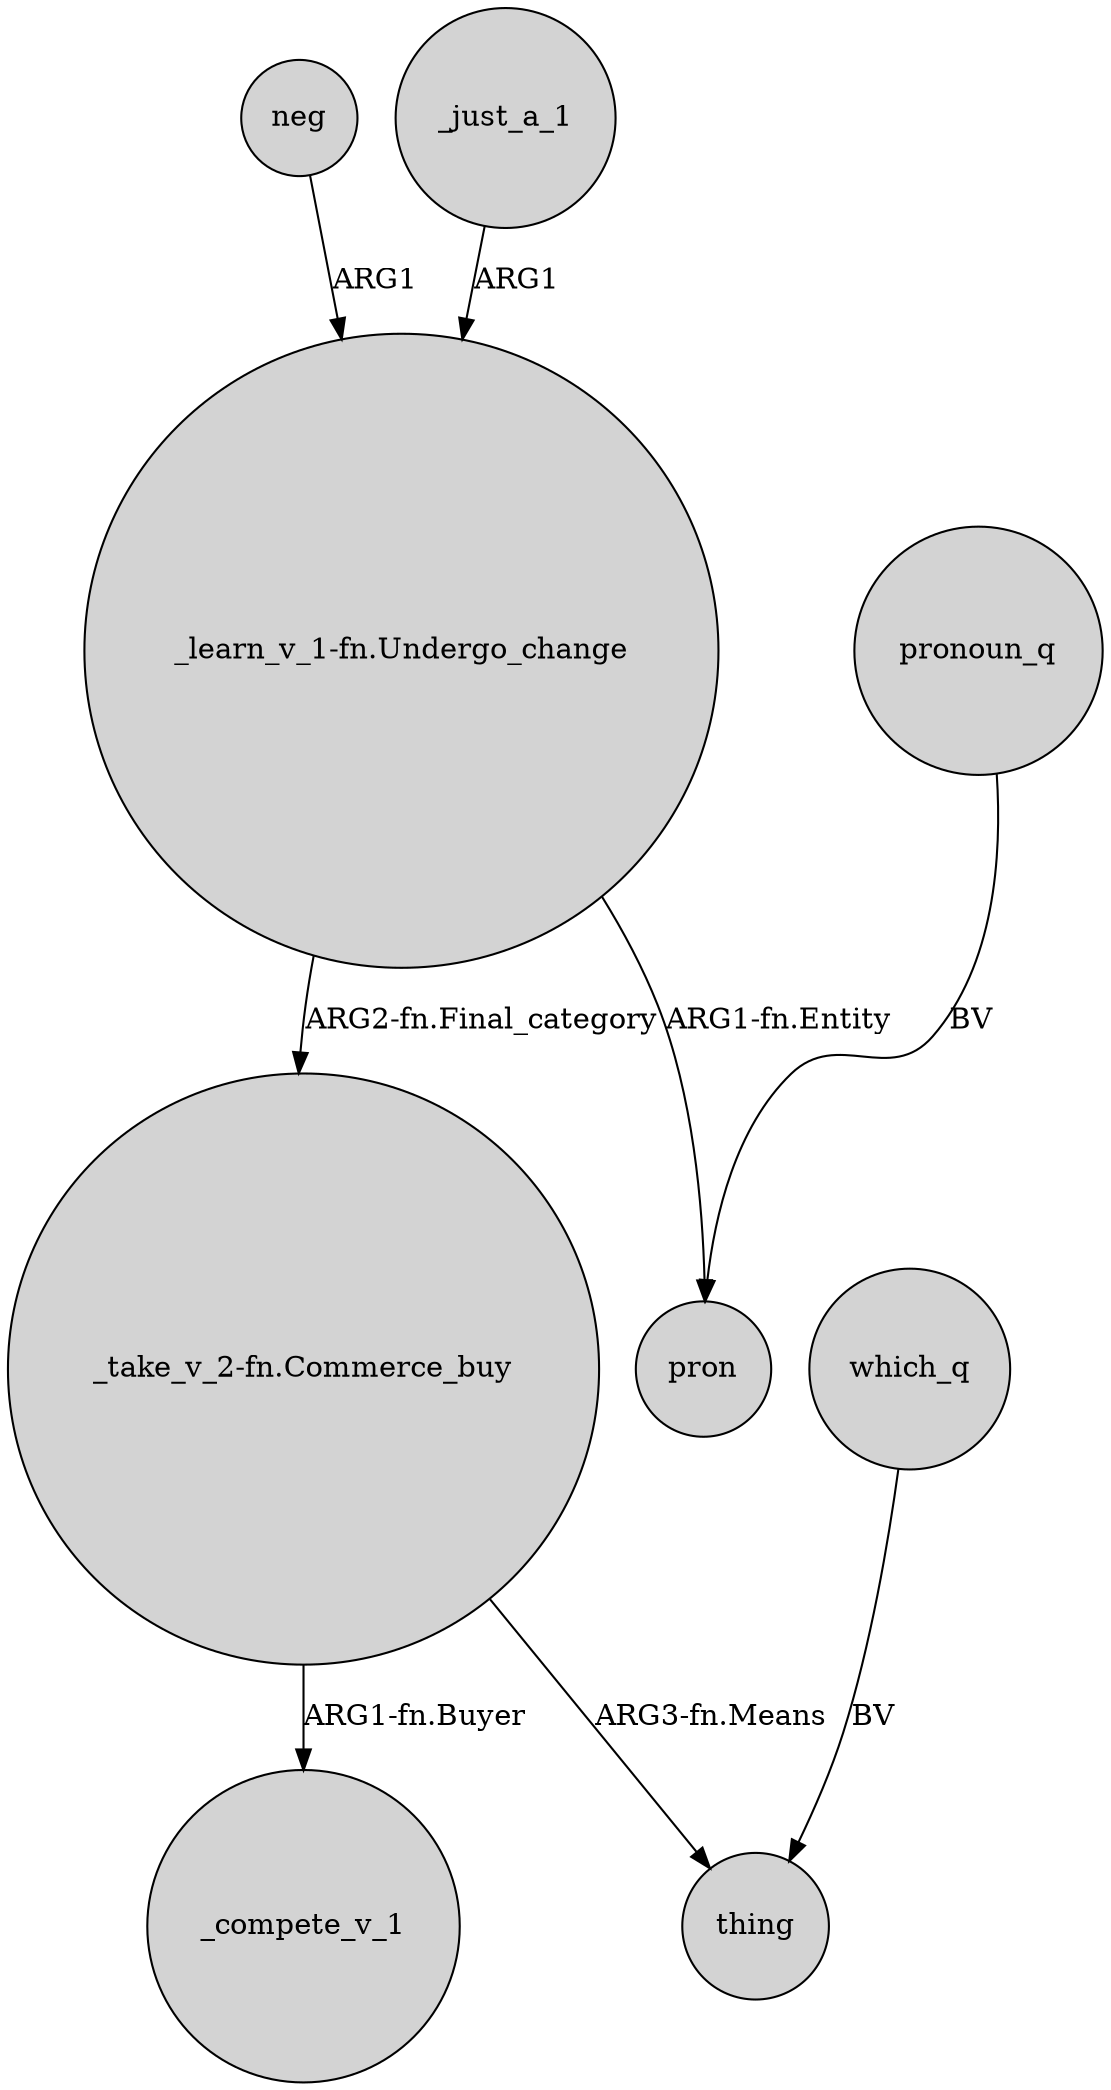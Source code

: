 digraph {
	node [shape=circle style=filled]
	neg -> "_learn_v_1-fn.Undergo_change" [label=ARG1]
	_just_a_1 -> "_learn_v_1-fn.Undergo_change" [label=ARG1]
	"_learn_v_1-fn.Undergo_change" -> pron [label="ARG1-fn.Entity"]
	pronoun_q -> pron [label=BV]
	"_take_v_2-fn.Commerce_buy" -> thing [label="ARG3-fn.Means"]
	"_learn_v_1-fn.Undergo_change" -> "_take_v_2-fn.Commerce_buy" [label="ARG2-fn.Final_category"]
	"_take_v_2-fn.Commerce_buy" -> _compete_v_1 [label="ARG1-fn.Buyer"]
	which_q -> thing [label=BV]
}
